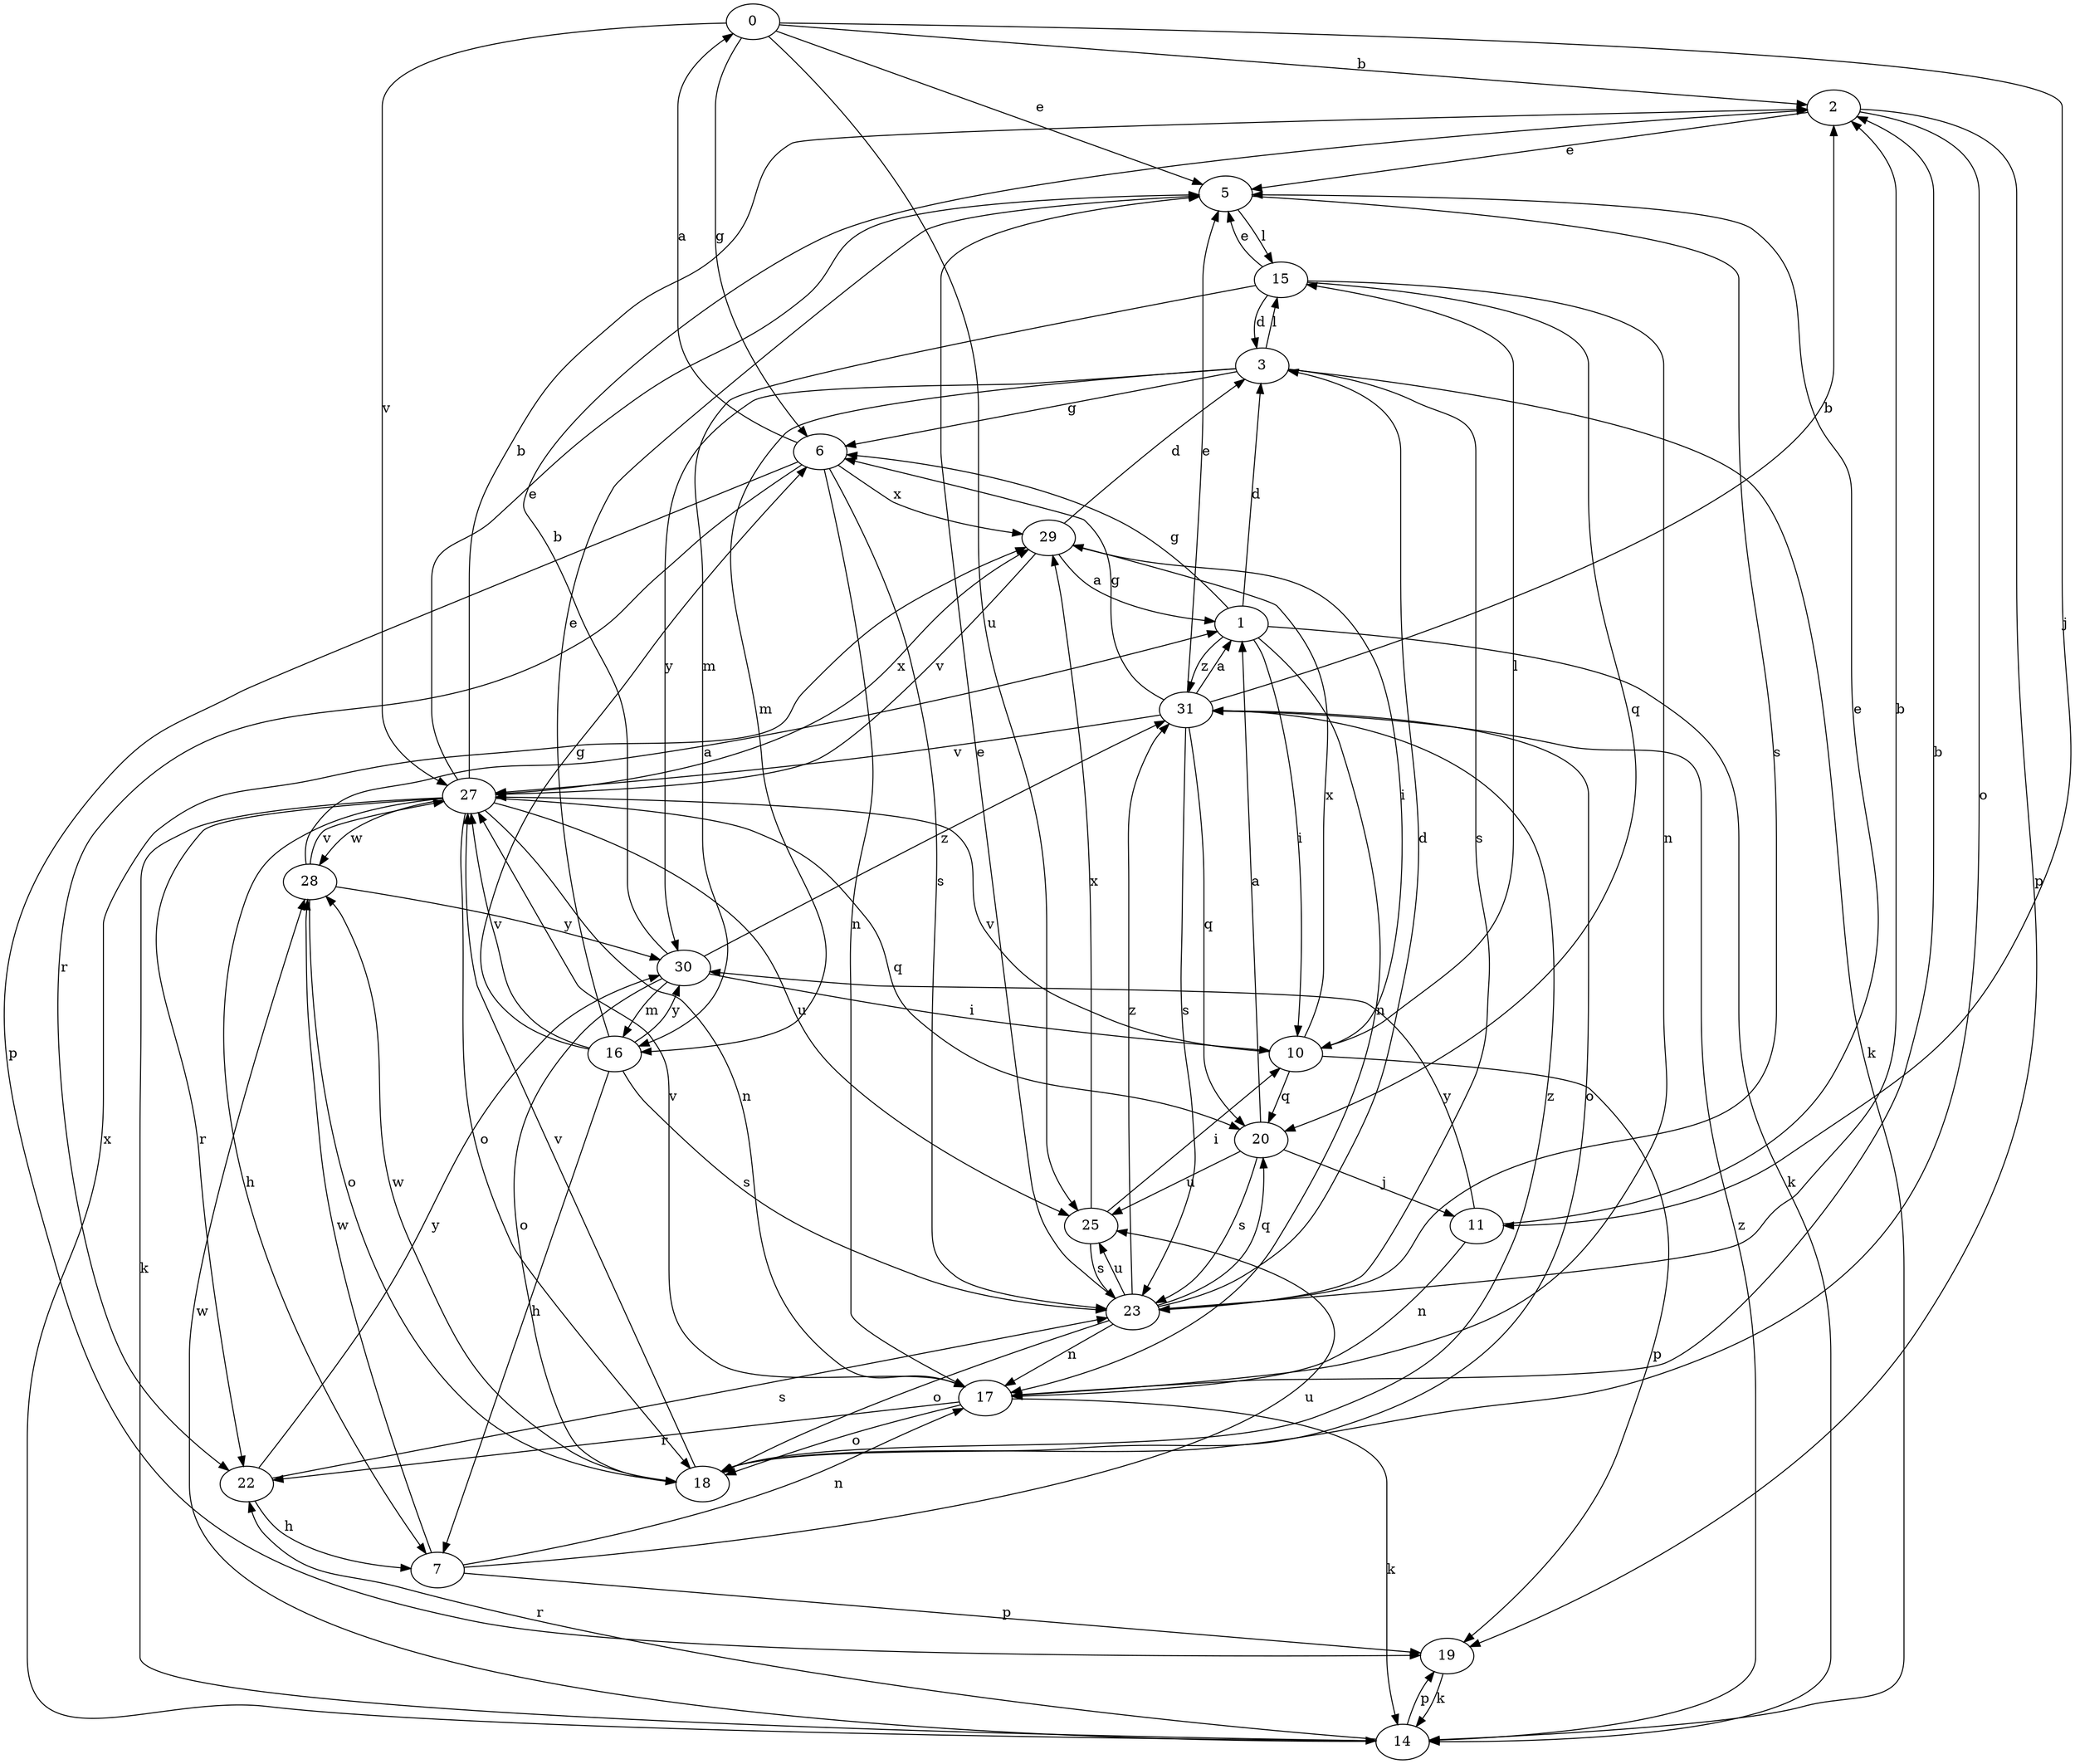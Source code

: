strict digraph  {
0;
1;
2;
3;
5;
6;
7;
10;
11;
14;
15;
16;
17;
18;
19;
20;
22;
23;
25;
27;
28;
29;
30;
31;
0 -> 2  [label=b];
0 -> 5  [label=e];
0 -> 6  [label=g];
0 -> 11  [label=j];
0 -> 25  [label=u];
0 -> 27  [label=v];
1 -> 3  [label=d];
1 -> 6  [label=g];
1 -> 10  [label=i];
1 -> 14  [label=k];
1 -> 17  [label=n];
1 -> 31  [label=z];
2 -> 5  [label=e];
2 -> 18  [label=o];
2 -> 19  [label=p];
3 -> 6  [label=g];
3 -> 14  [label=k];
3 -> 15  [label=l];
3 -> 16  [label=m];
3 -> 23  [label=s];
3 -> 30  [label=y];
5 -> 15  [label=l];
5 -> 23  [label=s];
6 -> 0  [label=a];
6 -> 17  [label=n];
6 -> 19  [label=p];
6 -> 22  [label=r];
6 -> 23  [label=s];
6 -> 29  [label=x];
7 -> 17  [label=n];
7 -> 19  [label=p];
7 -> 25  [label=u];
7 -> 28  [label=w];
10 -> 15  [label=l];
10 -> 19  [label=p];
10 -> 20  [label=q];
10 -> 27  [label=v];
10 -> 29  [label=x];
11 -> 5  [label=e];
11 -> 17  [label=n];
11 -> 30  [label=y];
14 -> 19  [label=p];
14 -> 22  [label=r];
14 -> 28  [label=w];
14 -> 29  [label=x];
14 -> 31  [label=z];
15 -> 3  [label=d];
15 -> 5  [label=e];
15 -> 16  [label=m];
15 -> 17  [label=n];
15 -> 20  [label=q];
16 -> 5  [label=e];
16 -> 6  [label=g];
16 -> 7  [label=h];
16 -> 23  [label=s];
16 -> 27  [label=v];
16 -> 30  [label=y];
17 -> 2  [label=b];
17 -> 14  [label=k];
17 -> 18  [label=o];
17 -> 22  [label=r];
17 -> 27  [label=v];
18 -> 27  [label=v];
18 -> 28  [label=w];
18 -> 31  [label=z];
19 -> 14  [label=k];
20 -> 1  [label=a];
20 -> 11  [label=j];
20 -> 23  [label=s];
20 -> 25  [label=u];
22 -> 7  [label=h];
22 -> 23  [label=s];
22 -> 30  [label=y];
23 -> 2  [label=b];
23 -> 3  [label=d];
23 -> 5  [label=e];
23 -> 17  [label=n];
23 -> 18  [label=o];
23 -> 20  [label=q];
23 -> 25  [label=u];
23 -> 31  [label=z];
25 -> 10  [label=i];
25 -> 23  [label=s];
25 -> 29  [label=x];
27 -> 2  [label=b];
27 -> 5  [label=e];
27 -> 7  [label=h];
27 -> 14  [label=k];
27 -> 17  [label=n];
27 -> 18  [label=o];
27 -> 20  [label=q];
27 -> 22  [label=r];
27 -> 25  [label=u];
27 -> 28  [label=w];
27 -> 29  [label=x];
28 -> 1  [label=a];
28 -> 18  [label=o];
28 -> 27  [label=v];
28 -> 30  [label=y];
29 -> 1  [label=a];
29 -> 3  [label=d];
29 -> 10  [label=i];
29 -> 27  [label=v];
30 -> 2  [label=b];
30 -> 10  [label=i];
30 -> 16  [label=m];
30 -> 18  [label=o];
30 -> 31  [label=z];
31 -> 1  [label=a];
31 -> 2  [label=b];
31 -> 5  [label=e];
31 -> 6  [label=g];
31 -> 18  [label=o];
31 -> 20  [label=q];
31 -> 23  [label=s];
31 -> 27  [label=v];
}
